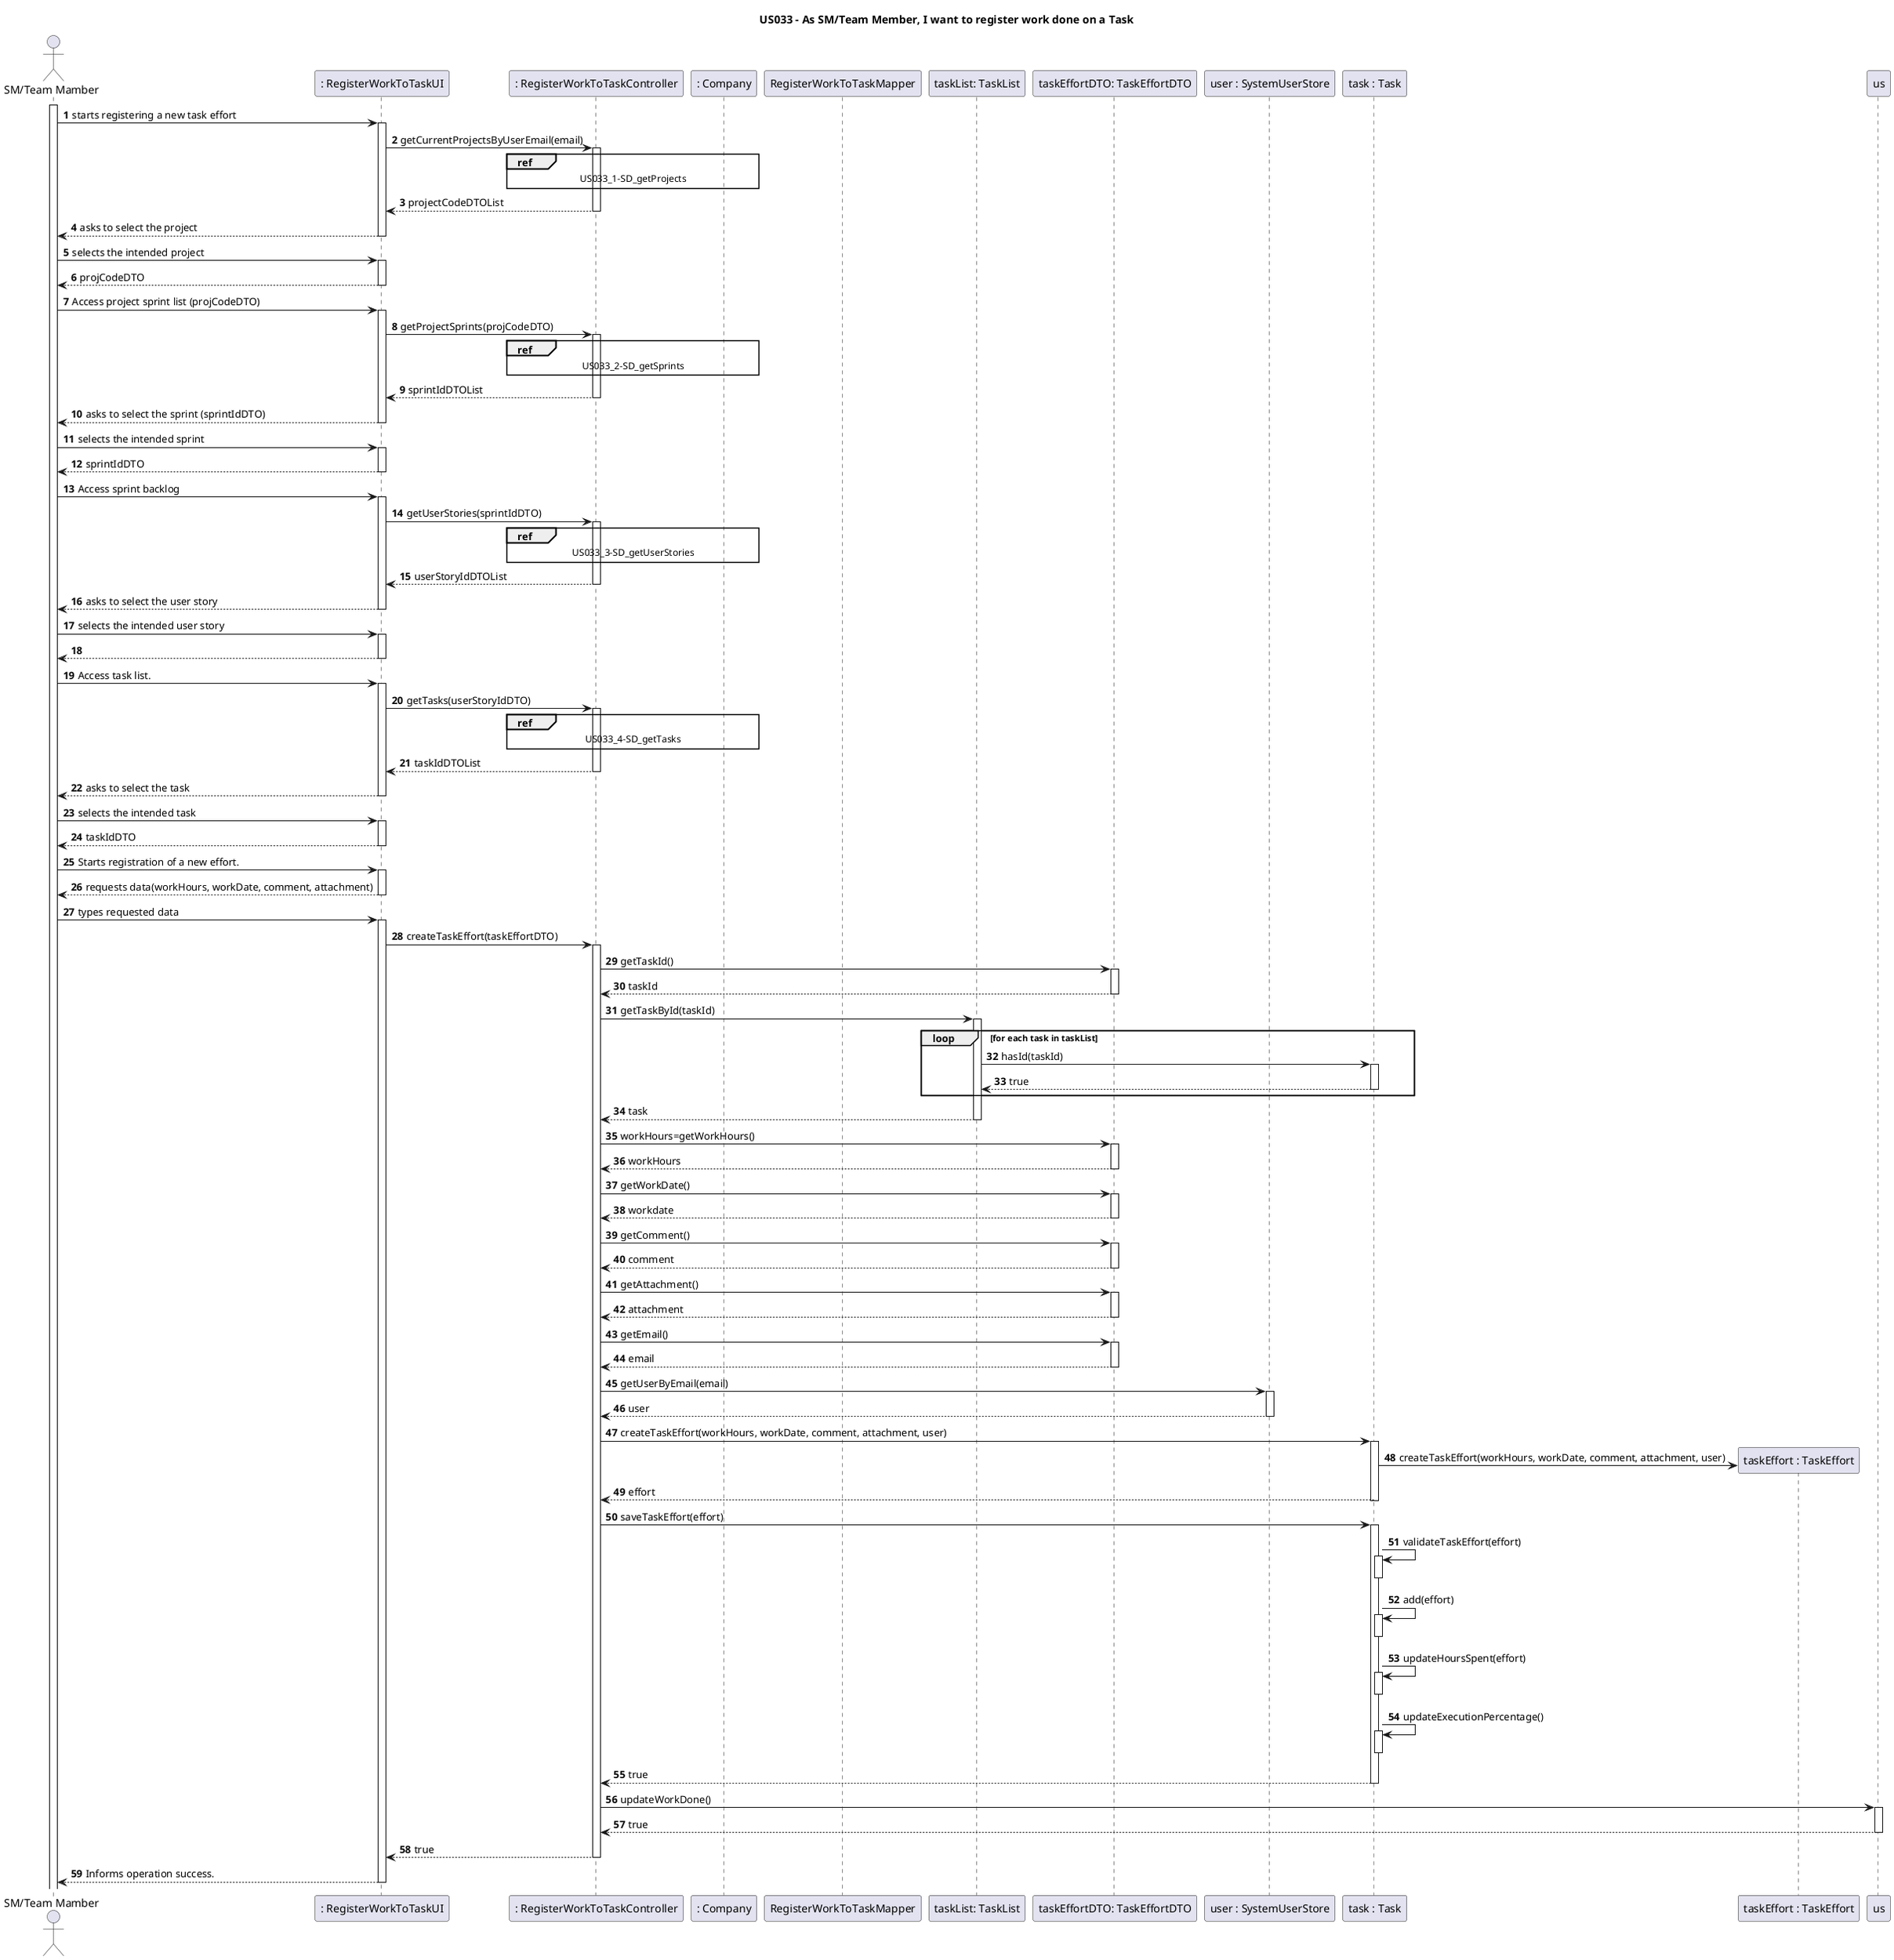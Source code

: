 @startuml
'https://plantuml.com/sequence-diagram

title US033 - As SM/Team Member, I want to register work done on a Task

autoactivate on
autonumber

actor "SM/Team Mamber" as User
participant ": RegisterWorkToTaskUI" as Ui
participant ": RegisterWorkToTaskController" as Ctrl
participant ": Company" as company
participant "RegisterWorkToTaskMapper" as mapper
participant "taskList: TaskList" as taskList
participant "taskEffortDTO: TaskEffortDTO" as effortDTO
participant "user : SystemUserStore" as userStore
participant "task : Task" as task
participant "taskEffort : TaskEffort" as effort

activate User

User->Ui : starts registering a new task effort
Ui->Ctrl: getCurrentProjectsByUserEmail(email)
ref over Ctrl, company : US033_1-SD_getProjects
Ctrl-->Ui:projectCodeDTOList
Ui-->User: asks to select the project

User->Ui: selects the intended project
Ui-->User: projCodeDTO

User->Ui: Access project sprint list (projCodeDTO)
Ui->Ctrl: getProjectSprints(projCodeDTO)
ref over Ctrl, company : US033_2-SD_getSprints
Ctrl-->Ui: sprintIdDTOList
Ui-->User: asks to select the sprint (sprintIdDTO)

User->Ui: selects the intended sprint
Ui-->User: sprintIdDTO

User->Ui: Access sprint backlog
Ui->Ctrl: getUserStories(sprintIdDTO)
ref over Ctrl, company : US033_3-SD_getUserStories
Ctrl-->Ui: userStoryIdDTOList
Ui-->User: asks to select the user story

User->Ui: selects the intended user story
Ui-->User:

User->Ui: Access task list.
Ui->Ctrl: getTasks(userStoryIdDTO)
ref over Ctrl, company : US033_4-SD_getTasks
Ctrl-->Ui: taskIdDTOList
Ui-->User: asks to select the task

User->Ui: selects the intended task
Ui-->User: taskIdDTO

User -> Ui: Starts registration of a new effort.
Ui-->User: requests data(workHours, workDate, comment, attachment)
User -> Ui: types requested data
Ui -> Ctrl: createTaskEffort(taskEffortDTO)
Ctrl->effortDTO: getTaskId()
effortDTO-->Ctrl: taskId
Ctrl->taskList: getTaskById(taskId)
loop for each task in taskList
taskList->task: hasId(taskId)
task-->taskList: true
end
taskList-->Ctrl: task
Ctrl->effortDTO: workHours=getWorkHours()
effortDTO-->Ctrl: workHours
Ctrl->effortDTO: getWorkDate()
effortDTO-->Ctrl: workdate
Ctrl->effortDTO: getComment()
effortDTO-->Ctrl: comment
Ctrl->effortDTO: getAttachment()
effortDTO-->Ctrl: attachment
Ctrl->effortDTO: getEmail()
effortDTO-->Ctrl: email
Ctrl->userStore: getUserByEmail(email)
userStore-->Ctrl: user
Ctrl->task:createTaskEffort(workHours, workDate, comment, attachment, user)
task->effort **: createTaskEffort(workHours, workDate, comment, attachment, user)
task-->Ctrl: effort
Ctrl -> task: saveTaskEffort(effort)
task -> task: validateTaskEffort(effort)
deactivate task
task -> task: add(effort)
deactivate task
task -> task: updateHoursSpent(effort)
deactivate task
task -> task: updateExecutionPercentage()
deactivate task
task-->Ctrl: true
Ctrl -> us: updateWorkDone()
us-->Ctrl: true
Ctrl-->Ui : true

Ui-->User : Informs operation success.
@enduml